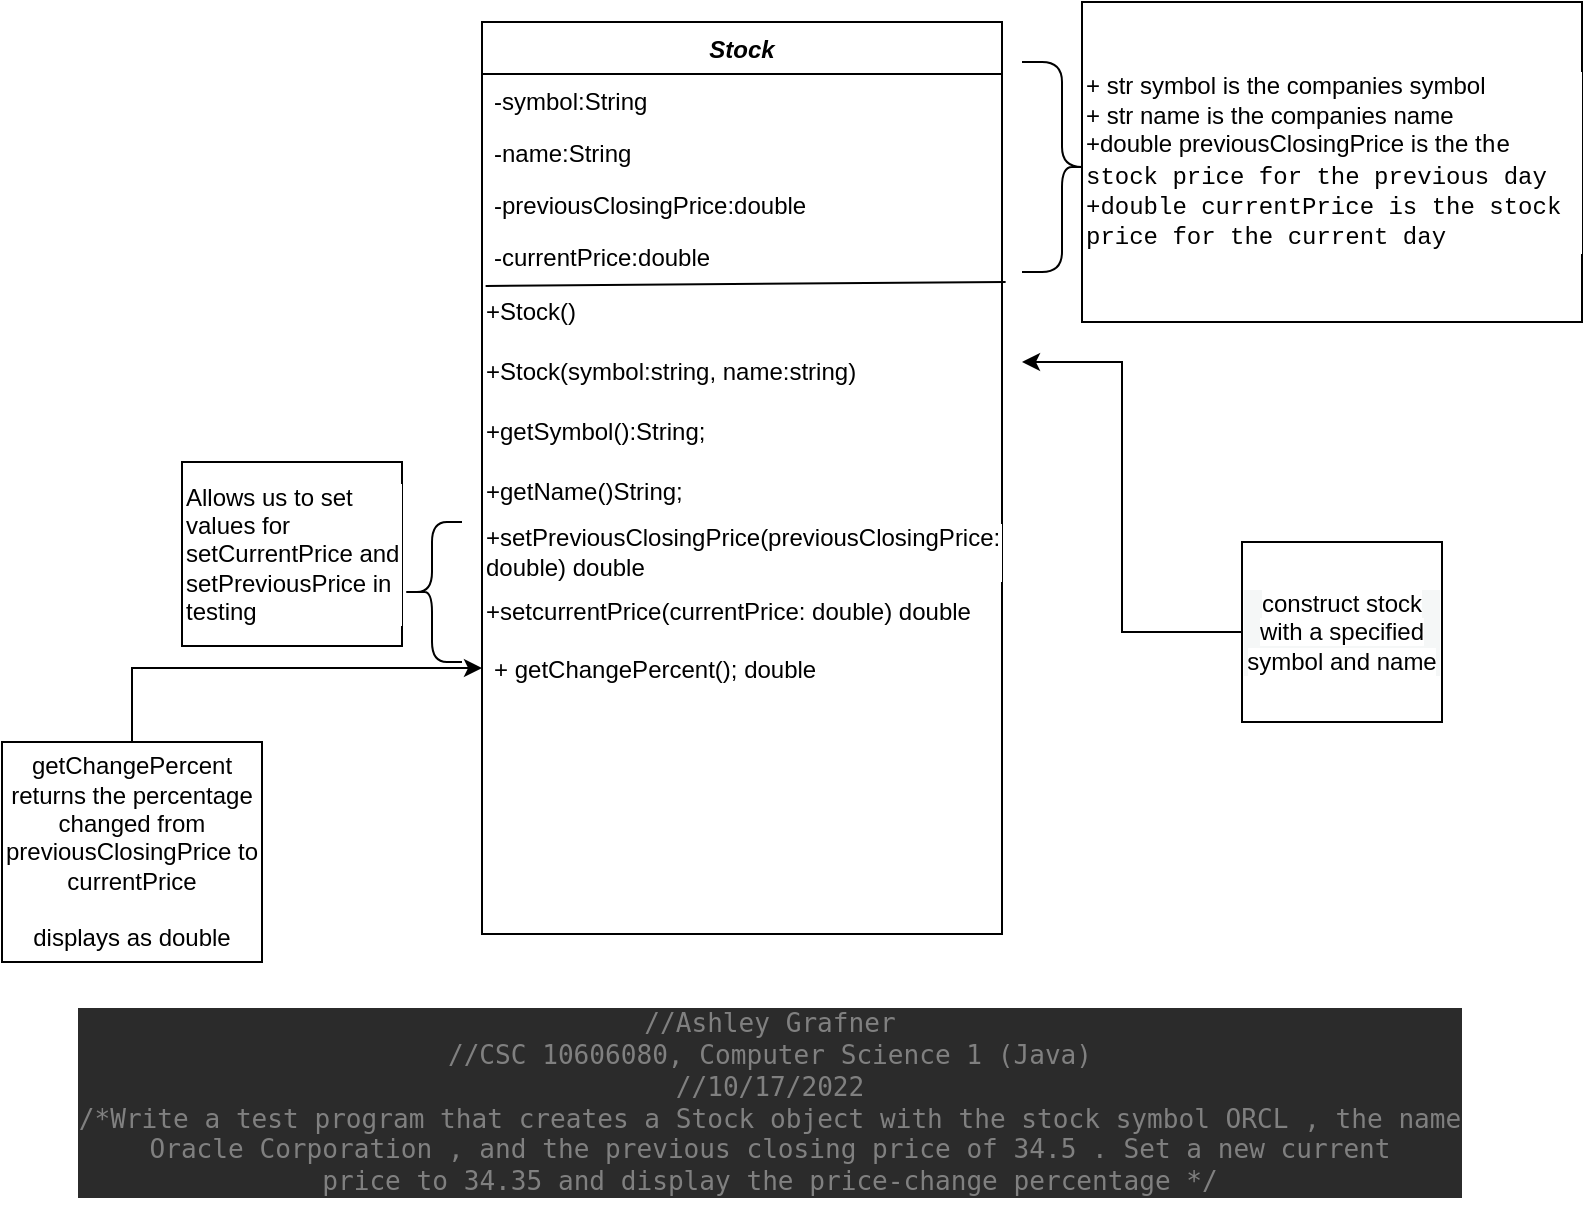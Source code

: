 <mxfile version="20.4.1" type="github">
  <diagram id="C5RBs43oDa-KdzZeNtuy" name="Page-1">
    <mxGraphModel dx="1422" dy="762" grid="1" gridSize="10" guides="1" tooltips="1" connect="1" arrows="1" fold="1" page="1" pageScale="1" pageWidth="827" pageHeight="1169" math="0" shadow="0">
      <root>
        <mxCell id="WIyWlLk6GJQsqaUBKTNV-0" />
        <mxCell id="WIyWlLk6GJQsqaUBKTNV-1" parent="WIyWlLk6GJQsqaUBKTNV-0" />
        <mxCell id="zkfFHV4jXpPFQw0GAbJ--0" value="Stock" style="swimlane;fontStyle=3;align=center;verticalAlign=top;childLayout=stackLayout;horizontal=1;startSize=26;horizontalStack=0;resizeParent=1;resizeLast=0;collapsible=1;marginBottom=0;rounded=0;shadow=0;strokeWidth=1;" parent="WIyWlLk6GJQsqaUBKTNV-1" vertex="1">
          <mxGeometry x="270" y="110" width="260" height="456" as="geometry">
            <mxRectangle x="230" y="140" width="160" height="26" as="alternateBounds" />
          </mxGeometry>
        </mxCell>
        <mxCell id="zkfFHV4jXpPFQw0GAbJ--3" value="-symbol:String" style="text;align=left;verticalAlign=top;spacingLeft=4;spacingRight=4;overflow=hidden;rotatable=0;points=[[0,0.5],[1,0.5]];portConstraint=eastwest;rounded=0;shadow=0;html=0;" parent="zkfFHV4jXpPFQw0GAbJ--0" vertex="1">
          <mxGeometry y="26" width="260" height="26" as="geometry" />
        </mxCell>
        <mxCell id="CVuEDkvlk7afERo4JCGG-30" value="-name:String" style="text;align=left;verticalAlign=top;spacingLeft=4;spacingRight=4;overflow=hidden;rotatable=0;points=[[0,0.5],[1,0.5]];portConstraint=eastwest;" vertex="1" parent="zkfFHV4jXpPFQw0GAbJ--0">
          <mxGeometry y="52" width="260" height="26" as="geometry" />
        </mxCell>
        <mxCell id="zkfFHV4jXpPFQw0GAbJ--11" value="-previousClosingPrice:double" style="text;align=left;verticalAlign=top;spacingLeft=4;spacingRight=4;overflow=hidden;rotatable=0;points=[[0,0.5],[1,0.5]];portConstraint=eastwest;" parent="zkfFHV4jXpPFQw0GAbJ--0" vertex="1">
          <mxGeometry y="78" width="260" height="26" as="geometry" />
        </mxCell>
        <mxCell id="zkfFHV4jXpPFQw0GAbJ--7" value="-currentPrice:double" style="text;align=left;verticalAlign=top;spacingLeft=4;spacingRight=4;overflow=hidden;rotatable=0;points=[[0,0.5],[1,0.5]];portConstraint=eastwest;" parent="zkfFHV4jXpPFQw0GAbJ--0" vertex="1">
          <mxGeometry y="104" width="260" height="26" as="geometry" />
        </mxCell>
        <mxCell id="CVuEDkvlk7afERo4JCGG-7" value="" style="endArrow=none;html=1;rounded=0;exitX=0.007;exitY=1.077;exitDx=0;exitDy=0;exitPerimeter=0;entryX=1.007;entryY=1;entryDx=0;entryDy=0;entryPerimeter=0;" edge="1" parent="zkfFHV4jXpPFQw0GAbJ--0" source="zkfFHV4jXpPFQw0GAbJ--7" target="zkfFHV4jXpPFQw0GAbJ--7">
          <mxGeometry width="50" height="50" relative="1" as="geometry">
            <mxPoint x="80" y="200" as="sourcePoint" />
            <mxPoint x="130" y="150" as="targetPoint" />
          </mxGeometry>
        </mxCell>
        <mxCell id="CVuEDkvlk7afERo4JCGG-31" value="+Stock()" style="text;html=1;strokeColor=none;fillColor=none;align=left;verticalAlign=middle;whiteSpace=wrap;rounded=0;labelBackgroundColor=#FFFFFF;fontFamily=Helvetica;fontColor=#000000;" vertex="1" parent="zkfFHV4jXpPFQw0GAbJ--0">
          <mxGeometry y="130" width="260" height="30" as="geometry" />
        </mxCell>
        <mxCell id="CVuEDkvlk7afERo4JCGG-43" value="+Stock(symbol:string, name:string)" style="text;html=1;strokeColor=none;fillColor=none;align=left;verticalAlign=middle;whiteSpace=wrap;rounded=0;labelBackgroundColor=#FFFFFF;fontFamily=Helvetica;fontColor=#000000;" vertex="1" parent="zkfFHV4jXpPFQw0GAbJ--0">
          <mxGeometry y="160" width="260" height="30" as="geometry" />
        </mxCell>
        <mxCell id="CVuEDkvlk7afERo4JCGG-37" value="+getSymbol():String;" style="text;html=1;strokeColor=none;fillColor=none;align=left;verticalAlign=middle;whiteSpace=wrap;rounded=0;labelBackgroundColor=#FFFFFF;fontFamily=Helvetica;fontColor=#000000;" vertex="1" parent="zkfFHV4jXpPFQw0GAbJ--0">
          <mxGeometry y="190" width="260" height="30" as="geometry" />
        </mxCell>
        <mxCell id="CVuEDkvlk7afERo4JCGG-38" value="+getName()String;" style="text;html=1;strokeColor=none;fillColor=none;align=left;verticalAlign=middle;whiteSpace=wrap;rounded=0;labelBackgroundColor=#FFFFFF;fontFamily=Helvetica;fontColor=#000000;" vertex="1" parent="zkfFHV4jXpPFQw0GAbJ--0">
          <mxGeometry y="220" width="260" height="30" as="geometry" />
        </mxCell>
        <mxCell id="CVuEDkvlk7afERo4JCGG-39" value="+setPreviousClosingPrice(previousClosingPrice: double) double" style="text;html=1;strokeColor=none;fillColor=none;align=left;verticalAlign=middle;whiteSpace=wrap;rounded=0;labelBackgroundColor=#FFFFFF;fontFamily=Helvetica;fontColor=#000000;" vertex="1" parent="zkfFHV4jXpPFQw0GAbJ--0">
          <mxGeometry y="250" width="260" height="30" as="geometry" />
        </mxCell>
        <mxCell id="CVuEDkvlk7afERo4JCGG-41" value="+setcurrentPrice(currentPrice: double) double" style="text;html=1;strokeColor=none;fillColor=none;align=left;verticalAlign=middle;whiteSpace=wrap;rounded=0;labelBackgroundColor=#FFFFFF;fontFamily=Helvetica;fontColor=#000000;" vertex="1" parent="zkfFHV4jXpPFQw0GAbJ--0">
          <mxGeometry y="280" width="260" height="30" as="geometry" />
        </mxCell>
        <mxCell id="zkfFHV4jXpPFQw0GAbJ--18" value="+ getChangePercent(); double " style="text;align=left;verticalAlign=top;spacingLeft=4;spacingRight=4;overflow=hidden;rotatable=0;points=[[0,0.5],[1,0.5]];portConstraint=eastwest;" parent="zkfFHV4jXpPFQw0GAbJ--0" vertex="1">
          <mxGeometry y="310" width="260" height="26" as="geometry" />
        </mxCell>
        <mxCell id="CVuEDkvlk7afERo4JCGG-44" style="edgeStyle=orthogonalEdgeStyle;rounded=0;orthogonalLoop=1;jettySize=auto;html=1;fontFamily=Helvetica;fontColor=#000000;entryX=0;entryY=0.5;entryDx=0;entryDy=0;" edge="1" parent="WIyWlLk6GJQsqaUBKTNV-1" source="CVuEDkvlk7afERo4JCGG-8" target="zkfFHV4jXpPFQw0GAbJ--18">
          <mxGeometry relative="1" as="geometry">
            <mxPoint x="230" y="500" as="targetPoint" />
          </mxGeometry>
        </mxCell>
        <mxCell id="CVuEDkvlk7afERo4JCGG-8" value="getChangePercent returns the percentage changed from previousClosingPrice to currentPrice&lt;br&gt;&lt;br&gt;displays as double" style="rounded=0;whiteSpace=wrap;html=1;" vertex="1" parent="WIyWlLk6GJQsqaUBKTNV-1">
          <mxGeometry x="30" y="470" width="130" height="110" as="geometry" />
        </mxCell>
        <mxCell id="CVuEDkvlk7afERo4JCGG-55" style="edgeStyle=orthogonalEdgeStyle;rounded=0;orthogonalLoop=1;jettySize=auto;html=1;fontFamily=Helvetica;fontColor=#000000;" edge="1" parent="WIyWlLk6GJQsqaUBKTNV-1" source="CVuEDkvlk7afERo4JCGG-17">
          <mxGeometry relative="1" as="geometry">
            <mxPoint x="540" y="280" as="targetPoint" />
            <Array as="points">
              <mxPoint x="590" y="415" />
              <mxPoint x="590" y="280" />
            </Array>
          </mxGeometry>
        </mxCell>
        <mxCell id="CVuEDkvlk7afERo4JCGG-17" value="&lt;span style=&quot;background-color: rgb(255, 255, 255);&quot;&gt;construct&amp;nbsp;&lt;span style=&quot;text-align: start;&quot;&gt;stock with a specified symbol and name&lt;/span&gt;&lt;/span&gt;" style="rounded=0;whiteSpace=wrap;html=1;labelBackgroundColor=#F5F7F7;fontColor=#000000;" vertex="1" parent="WIyWlLk6GJQsqaUBKTNV-1">
          <mxGeometry x="650" y="370" width="100" height="90" as="geometry" />
        </mxCell>
        <mxCell id="CVuEDkvlk7afERo4JCGG-24" value="" style="shape=curlyBracket;whiteSpace=wrap;html=1;rounded=1;flipH=1;labelBackgroundColor=#FFFFFF;fontFamily=Helvetica;fontColor=#000000;" vertex="1" parent="WIyWlLk6GJQsqaUBKTNV-1">
          <mxGeometry x="540" y="130" width="40" height="105" as="geometry" />
        </mxCell>
        <mxCell id="CVuEDkvlk7afERo4JCGG-25" value="+ str symbol is the companies symbol&lt;br&gt;+ str name is the companies name&lt;br&gt;+double previousClosingPrice is th&lt;span style=&quot;background-color: rgb(255, 255, 255);&quot;&gt;e t&lt;span style=&quot;font-family: ui-monospace, SFMono-Regular, &amp;quot;SF Mono&amp;quot;, Menlo, Consolas, &amp;quot;Liberation Mono&amp;quot;, monospace;&quot;&gt;he stock price for the previous day&lt;br&gt;+double currentPrice is the stock price for the current day&lt;br&gt;&lt;/span&gt;&lt;/span&gt;" style="rounded=0;whiteSpace=wrap;html=1;labelBackgroundColor=#FFFFFF;fontFamily=Helvetica;fontColor=#000000;align=left;" vertex="1" parent="WIyWlLk6GJQsqaUBKTNV-1">
          <mxGeometry x="570" y="100" width="250" height="160" as="geometry" />
        </mxCell>
        <mxCell id="CVuEDkvlk7afERo4JCGG-28" value="&lt;pre style=&quot;background-color:#2b2b2b;color:#a9b7c6;font-family:&#39;JetBrains Mono&#39;,monospace;font-size:9.8pt;&quot;&gt;&lt;span style=&quot;color:#808080;&quot;&gt;//Ashley Grafner&lt;br&gt;&lt;/span&gt;&lt;span style=&quot;color:#808080;&quot;&gt;//CSC 10606080, Computer Science 1 (Java)&lt;br&gt;&lt;/span&gt;&lt;span style=&quot;color:#808080;&quot;&gt;//10/17/2022&lt;br&gt;&lt;/span&gt;&lt;span style=&quot;color:#808080;&quot;&gt;/*Write a test program that creates a Stock object with the stock symbol ORCL , the name&lt;br&gt;&lt;/span&gt;&lt;span style=&quot;color:#808080;&quot;&gt;Oracle Corporation , and the previous closing price of 34.5 . Set a new current&lt;br&gt;&lt;/span&gt;&lt;span style=&quot;color:#808080;&quot;&gt;price to 34.35 and display the price-change percentage */&lt;/span&gt;&lt;/pre&gt;" style="rounded=0;whiteSpace=wrap;html=1;labelBackgroundColor=#FFFFFF;fontFamily=Helvetica;fontColor=#000000;" vertex="1" parent="WIyWlLk6GJQsqaUBKTNV-1">
          <mxGeometry x="184" y="620" width="460" height="60" as="geometry" />
        </mxCell>
        <mxCell id="CVuEDkvlk7afERo4JCGG-45" value="Allows us to set values for setCurrentPrice and setPreviousPrice in testing" style="rounded=0;whiteSpace=wrap;html=1;labelBackgroundColor=#FFFFFF;fontFamily=Helvetica;fontColor=#000000;align=left;" vertex="1" parent="WIyWlLk6GJQsqaUBKTNV-1">
          <mxGeometry x="120" y="330" width="110" height="92" as="geometry" />
        </mxCell>
        <mxCell id="CVuEDkvlk7afERo4JCGG-56" value="" style="shape=curlyBracket;whiteSpace=wrap;html=1;rounded=1;labelBackgroundColor=#FFFFFF;fontFamily=Helvetica;fontColor=#000000;" vertex="1" parent="WIyWlLk6GJQsqaUBKTNV-1">
          <mxGeometry x="230" y="360" width="30" height="70" as="geometry" />
        </mxCell>
      </root>
    </mxGraphModel>
  </diagram>
</mxfile>
